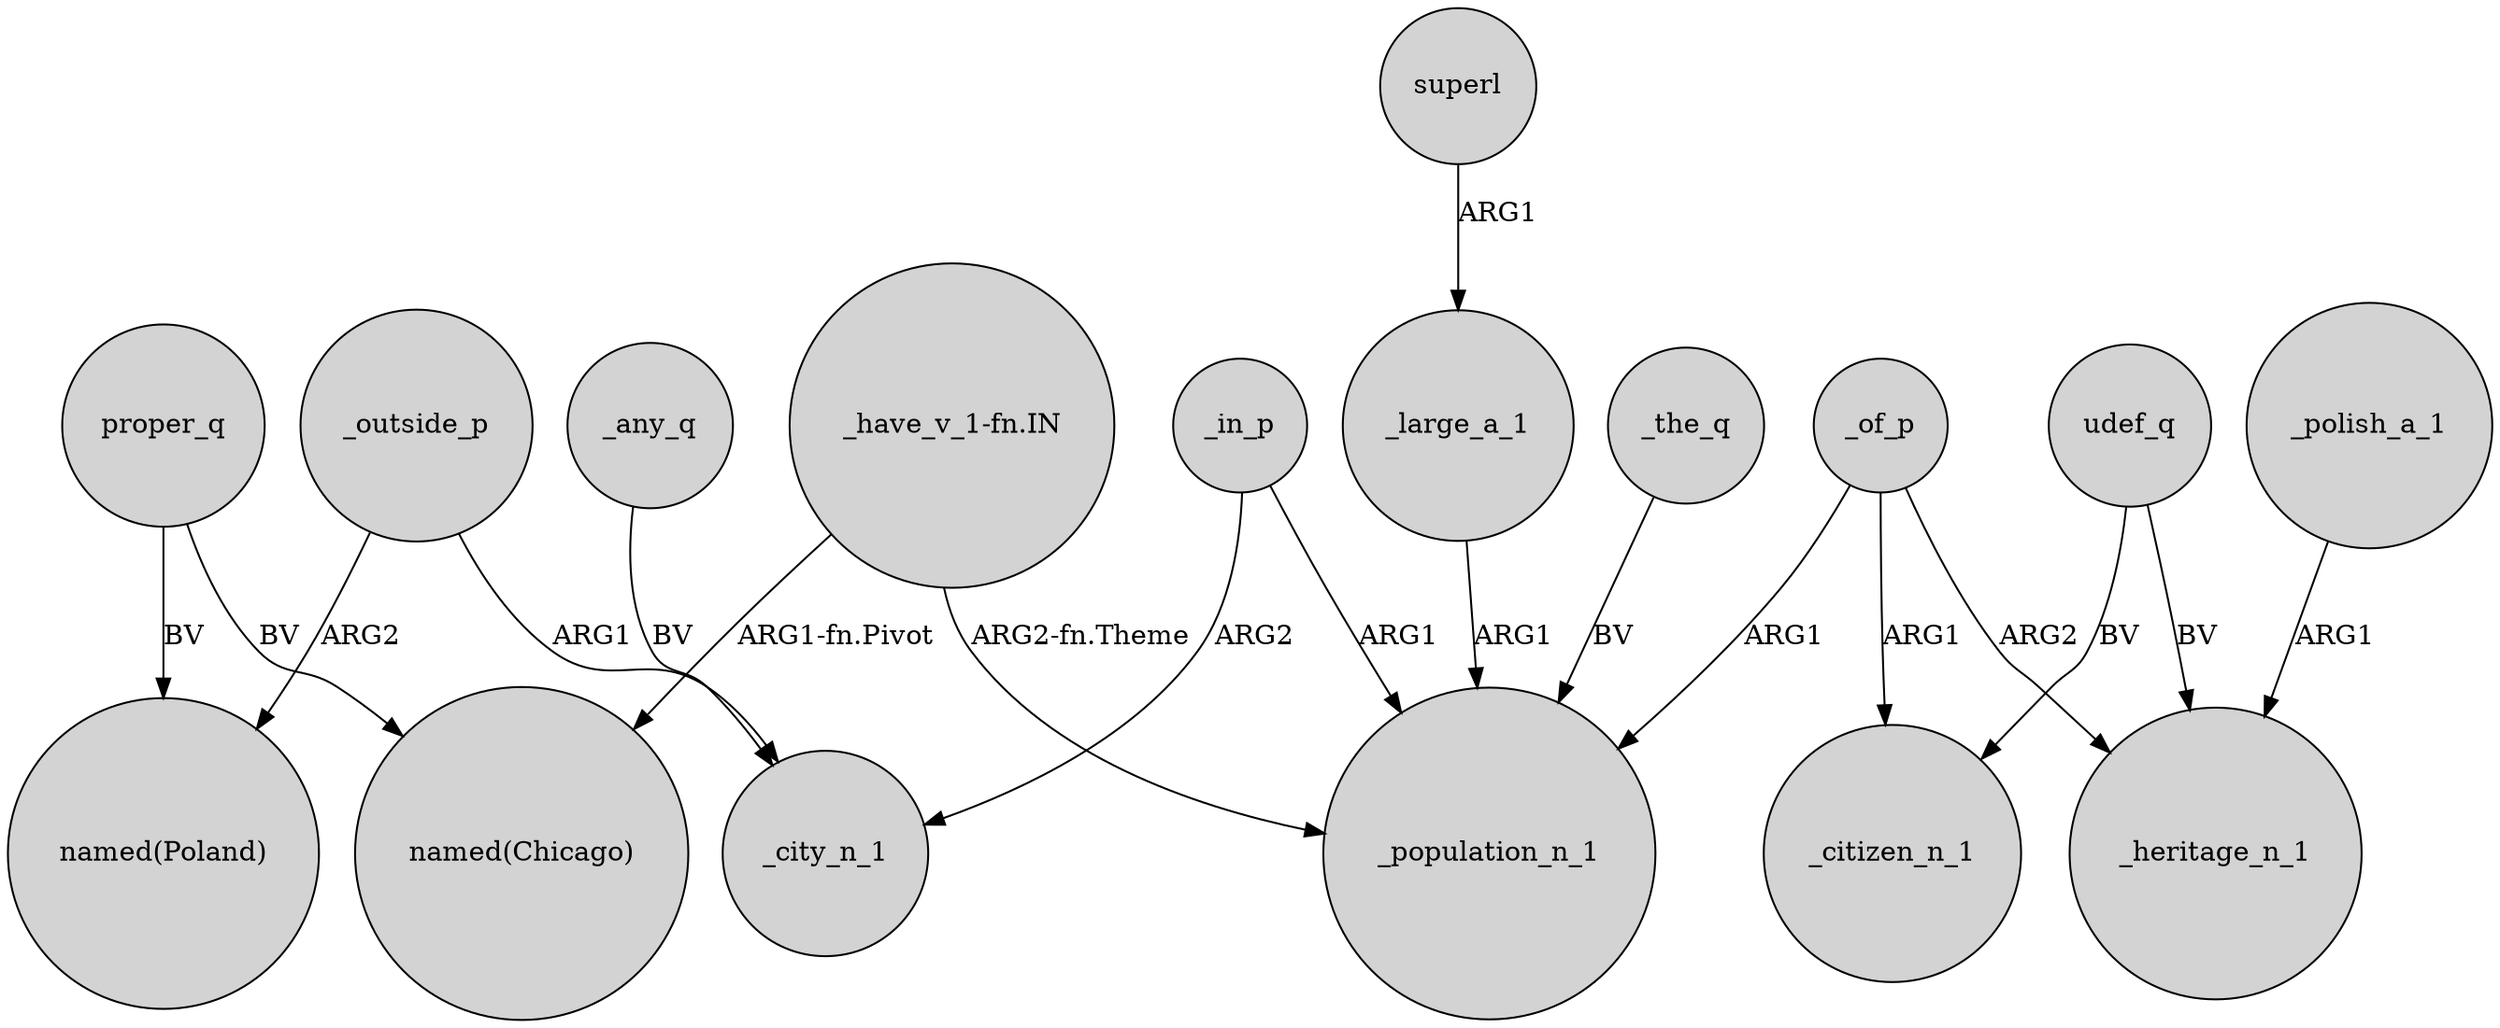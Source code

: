 digraph {
	node [shape=circle style=filled]
	"_have_v_1-fn.IN" -> "named(Chicago)" [label="ARG1-fn.Pivot"]
	superl -> _large_a_1 [label=ARG1]
	proper_q -> "named(Poland)" [label=BV]
	_outside_p -> "named(Poland)" [label=ARG2]
	_of_p -> _population_n_1 [label=ARG1]
	_the_q -> _population_n_1 [label=BV]
	_outside_p -> _city_n_1 [label=ARG1]
	udef_q -> _citizen_n_1 [label=BV]
	_any_q -> _city_n_1 [label=BV]
	_in_p -> _population_n_1 [label=ARG1]
	_large_a_1 -> _population_n_1 [label=ARG1]
	"_have_v_1-fn.IN" -> _population_n_1 [label="ARG2-fn.Theme"]
	_of_p -> _heritage_n_1 [label=ARG2]
	proper_q -> "named(Chicago)" [label=BV]
	_polish_a_1 -> _heritage_n_1 [label=ARG1]
	udef_q -> _heritage_n_1 [label=BV]
	_in_p -> _city_n_1 [label=ARG2]
	_of_p -> _citizen_n_1 [label=ARG1]
}

